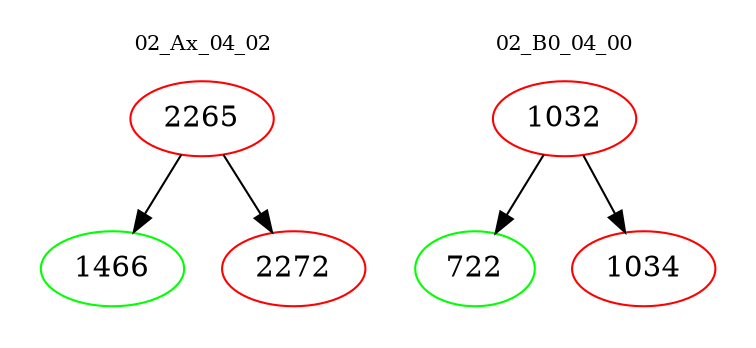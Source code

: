 digraph{
subgraph cluster_0 {
color = white
label = "02_Ax_04_02";
fontsize=10;
T0_2265 [label="2265", color="red"]
T0_2265 -> T0_1466 [color="black"]
T0_1466 [label="1466", color="green"]
T0_2265 -> T0_2272 [color="black"]
T0_2272 [label="2272", color="red"]
}
subgraph cluster_1 {
color = white
label = "02_B0_04_00";
fontsize=10;
T1_1032 [label="1032", color="red"]
T1_1032 -> T1_722 [color="black"]
T1_722 [label="722", color="green"]
T1_1032 -> T1_1034 [color="black"]
T1_1034 [label="1034", color="red"]
}
}
